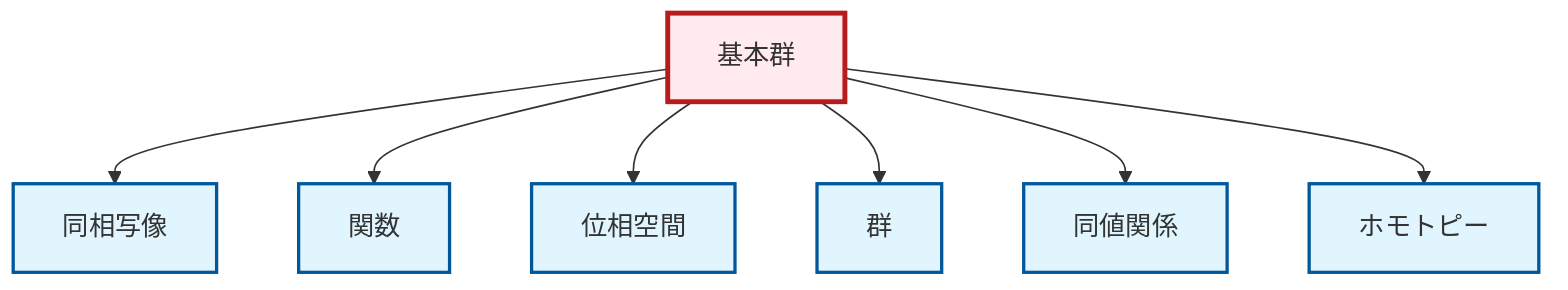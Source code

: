 graph TD
    classDef definition fill:#e1f5fe,stroke:#01579b,stroke-width:2px
    classDef theorem fill:#f3e5f5,stroke:#4a148c,stroke-width:2px
    classDef axiom fill:#fff3e0,stroke:#e65100,stroke-width:2px
    classDef example fill:#e8f5e9,stroke:#1b5e20,stroke-width:2px
    classDef current fill:#ffebee,stroke:#b71c1c,stroke-width:3px
    def-topological-space["位相空間"]:::definition
    def-function["関数"]:::definition
    def-group["群"]:::definition
    def-homeomorphism["同相写像"]:::definition
    def-fundamental-group["基本群"]:::definition
    def-equivalence-relation["同値関係"]:::definition
    def-homotopy["ホモトピー"]:::definition
    def-fundamental-group --> def-homeomorphism
    def-fundamental-group --> def-function
    def-fundamental-group --> def-topological-space
    def-fundamental-group --> def-group
    def-fundamental-group --> def-equivalence-relation
    def-fundamental-group --> def-homotopy
    class def-fundamental-group current
